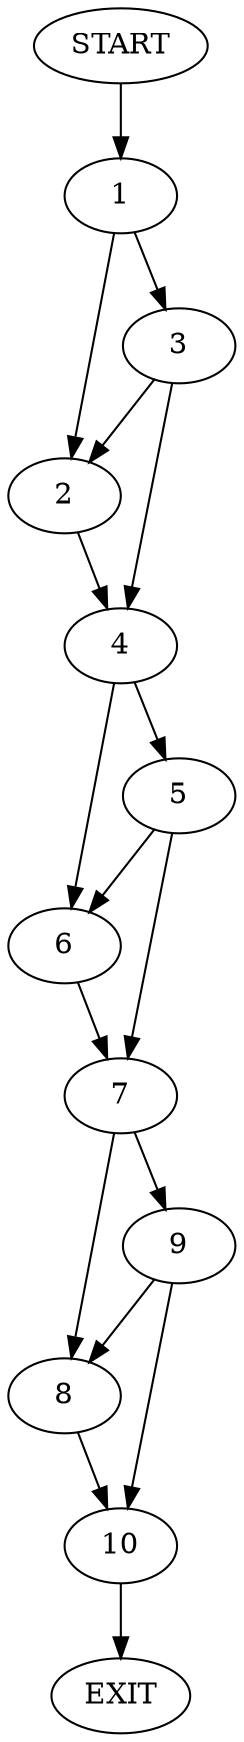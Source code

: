 digraph {
0 [label="START"]
11 [label="EXIT"]
0 -> 1
1 -> 2
1 -> 3
2 -> 4
3 -> 2
3 -> 4
4 -> 5
4 -> 6
5 -> 6
5 -> 7
6 -> 7
7 -> 8
7 -> 9
8 -> 10
9 -> 8
9 -> 10
10 -> 11
}
